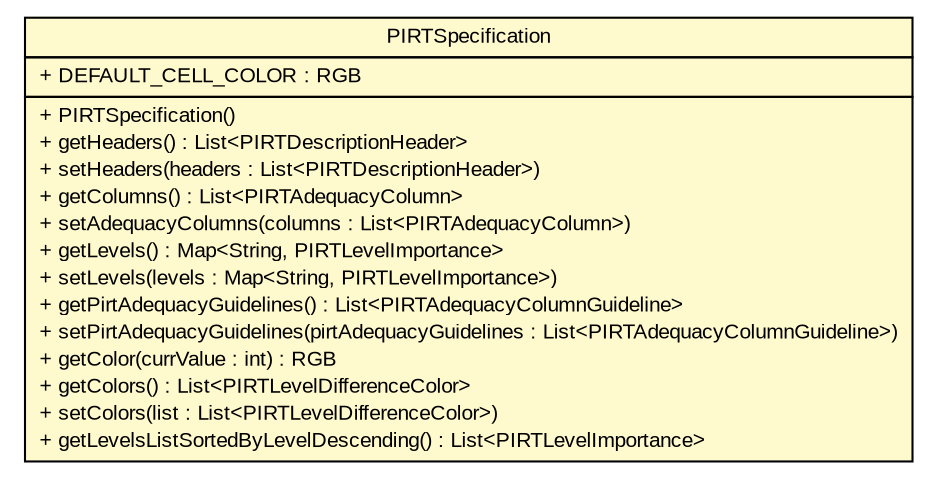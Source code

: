#!/usr/local/bin/dot
#
# Class diagram 
# Generated by UMLGraph version R5_6-24-gf6e263 (http://www.umlgraph.org/)
#

digraph G {
	edge [fontname="arial",fontsize=10,labelfontname="arial",labelfontsize=10];
	node [fontname="arial",fontsize=10,shape=plaintext];
	nodesep=0.25;
	ranksep=0.5;
	// gov.sandia.cf.application.configuration.pirt.PIRTSpecification
	c345988 [label=<<table title="gov.sandia.cf.application.configuration.pirt.PIRTSpecification" border="0" cellborder="1" cellspacing="0" cellpadding="2" port="p" bgcolor="lemonChiffon" href="./PIRTSpecification.html">
		<tr><td><table border="0" cellspacing="0" cellpadding="1">
<tr><td align="center" balign="center"> PIRTSpecification </td></tr>
		</table></td></tr>
		<tr><td><table border="0" cellspacing="0" cellpadding="1">
<tr><td align="left" balign="left"> + DEFAULT_CELL_COLOR : RGB </td></tr>
		</table></td></tr>
		<tr><td><table border="0" cellspacing="0" cellpadding="1">
<tr><td align="left" balign="left"> + PIRTSpecification() </td></tr>
<tr><td align="left" balign="left"> + getHeaders() : List&lt;PIRTDescriptionHeader&gt; </td></tr>
<tr><td align="left" balign="left"> + setHeaders(headers : List&lt;PIRTDescriptionHeader&gt;) </td></tr>
<tr><td align="left" balign="left"> + getColumns() : List&lt;PIRTAdequacyColumn&gt; </td></tr>
<tr><td align="left" balign="left"> + setAdequacyColumns(columns : List&lt;PIRTAdequacyColumn&gt;) </td></tr>
<tr><td align="left" balign="left"> + getLevels() : Map&lt;String, PIRTLevelImportance&gt; </td></tr>
<tr><td align="left" balign="left"> + setLevels(levels : Map&lt;String, PIRTLevelImportance&gt;) </td></tr>
<tr><td align="left" balign="left"> + getPirtAdequacyGuidelines() : List&lt;PIRTAdequacyColumnGuideline&gt; </td></tr>
<tr><td align="left" balign="left"> + setPirtAdequacyGuidelines(pirtAdequacyGuidelines : List&lt;PIRTAdequacyColumnGuideline&gt;) </td></tr>
<tr><td align="left" balign="left"> + getColor(currValue : int) : RGB </td></tr>
<tr><td align="left" balign="left"> + getColors() : List&lt;PIRTLevelDifferenceColor&gt; </td></tr>
<tr><td align="left" balign="left"> + setColors(list : List&lt;PIRTLevelDifferenceColor&gt;) </td></tr>
<tr><td align="left" balign="left"> + getLevelsListSortedByLevelDescending() : List&lt;PIRTLevelImportance&gt; </td></tr>
		</table></td></tr>
		</table>>, URL="./PIRTSpecification.html", fontname="arial", fontcolor="black", fontsize=10.0];
}

